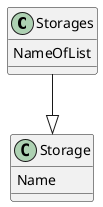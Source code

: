 @startuml

class Storages {
  NameOfList
}

class Storage {
  Name
}

Storages --|> Storage



@enduml
